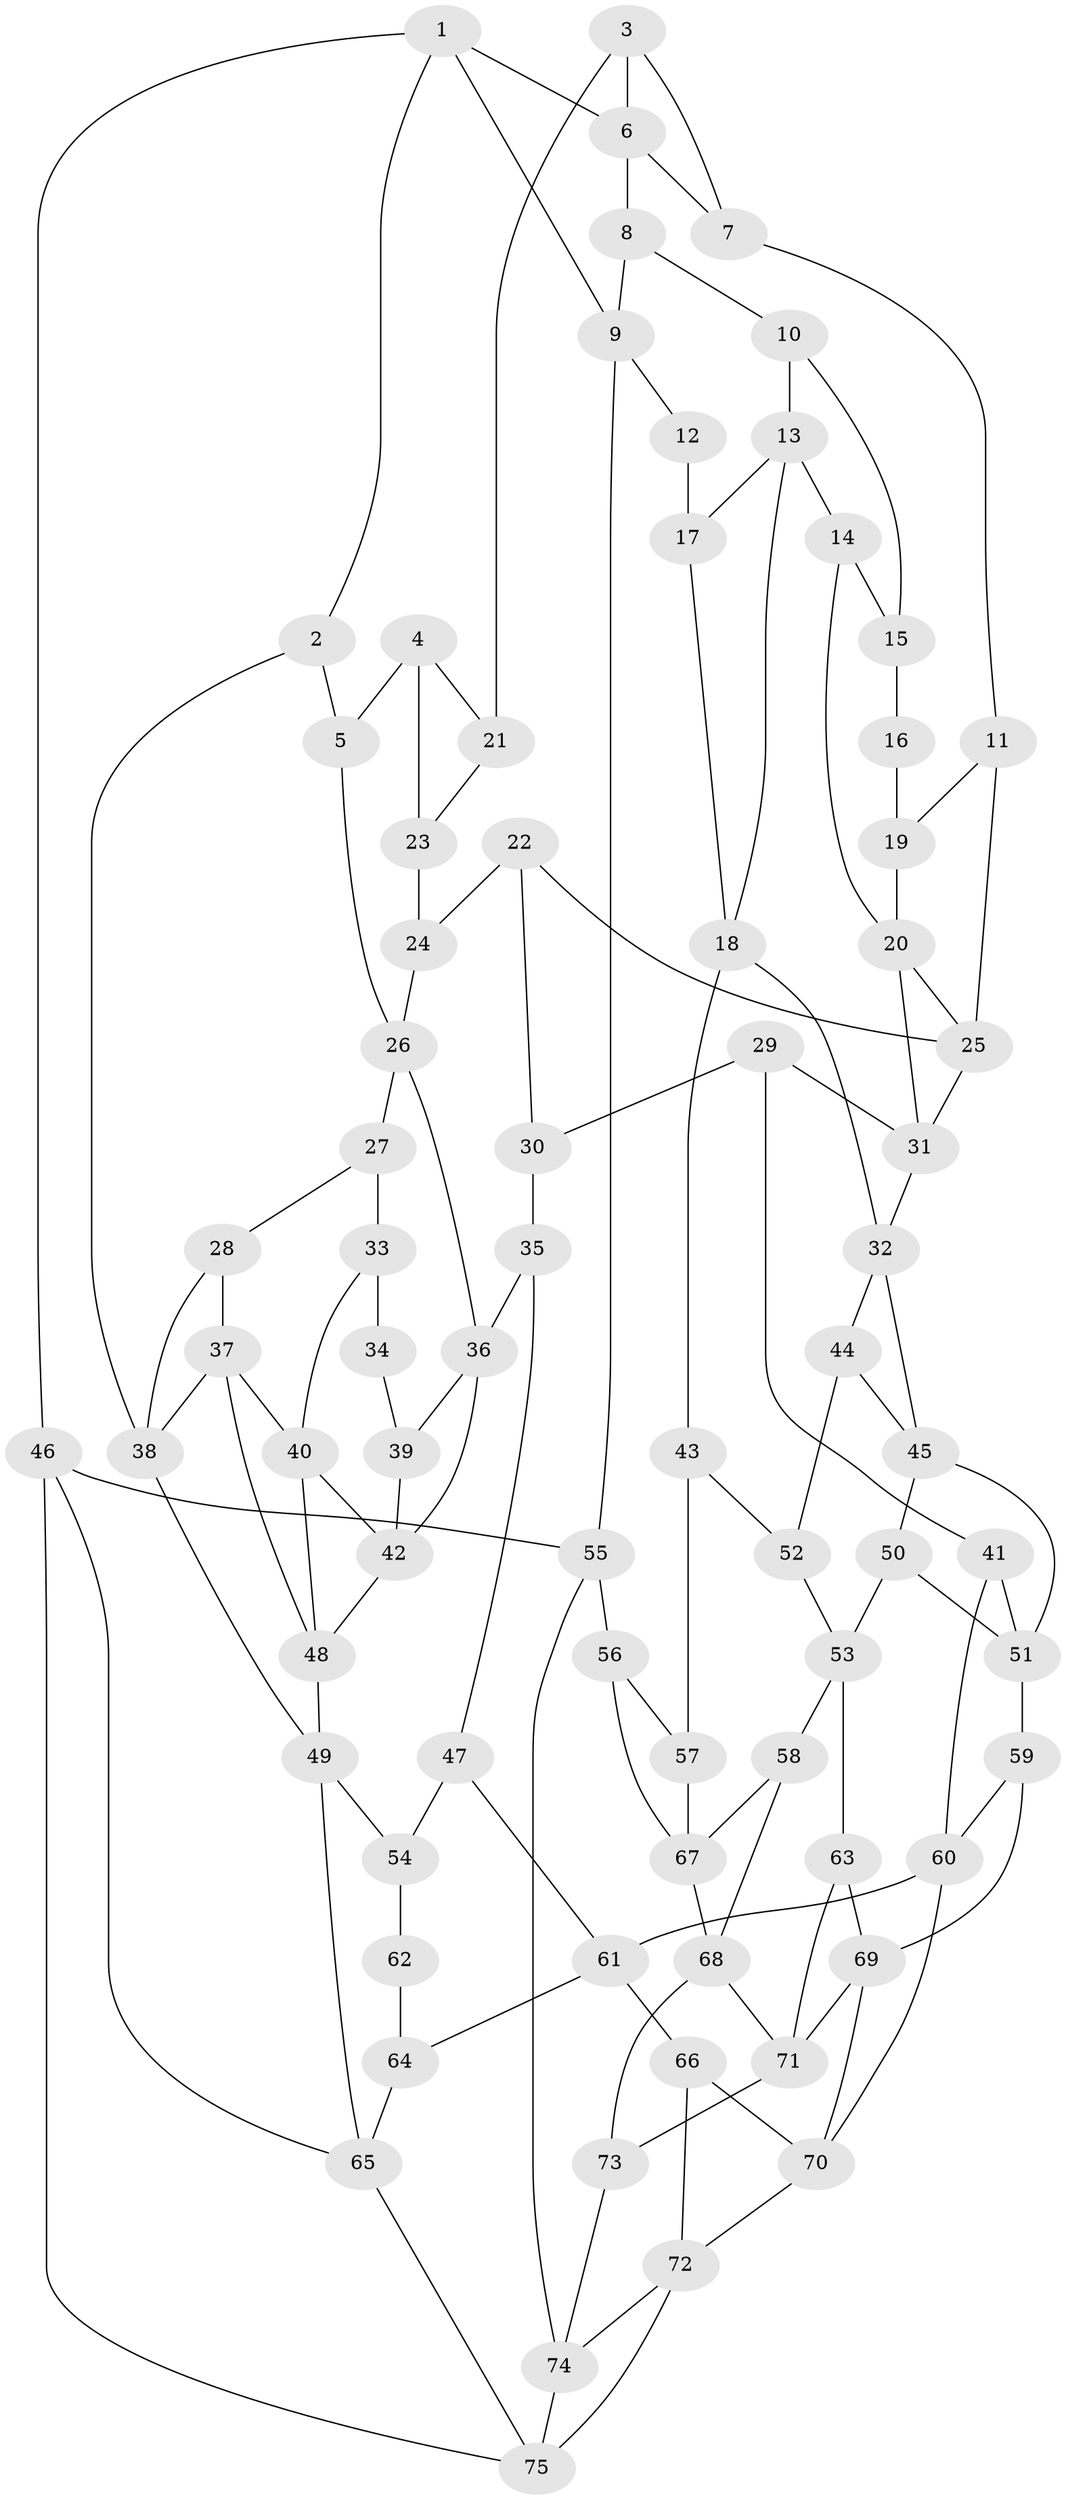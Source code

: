 // original degree distribution, {3: 0.024193548387096774, 4: 0.22580645161290322, 6: 0.22580645161290322, 5: 0.5241935483870968}
// Generated by graph-tools (version 1.1) at 2025/38/03/04/25 23:38:23]
// undirected, 75 vertices, 127 edges
graph export_dot {
  node [color=gray90,style=filled];
  1;
  2;
  3;
  4;
  5;
  6;
  7;
  8;
  9;
  10;
  11;
  12;
  13;
  14;
  15;
  16;
  17;
  18;
  19;
  20;
  21;
  22;
  23;
  24;
  25;
  26;
  27;
  28;
  29;
  30;
  31;
  32;
  33;
  34;
  35;
  36;
  37;
  38;
  39;
  40;
  41;
  42;
  43;
  44;
  45;
  46;
  47;
  48;
  49;
  50;
  51;
  52;
  53;
  54;
  55;
  56;
  57;
  58;
  59;
  60;
  61;
  62;
  63;
  64;
  65;
  66;
  67;
  68;
  69;
  70;
  71;
  72;
  73;
  74;
  75;
  1 -- 2 [weight=1.0];
  1 -- 6 [weight=1.0];
  1 -- 9 [weight=1.0];
  1 -- 46 [weight=1.0];
  2 -- 5 [weight=1.0];
  2 -- 38 [weight=1.0];
  3 -- 6 [weight=1.0];
  3 -- 7 [weight=1.0];
  3 -- 21 [weight=1.0];
  4 -- 5 [weight=1.0];
  4 -- 21 [weight=1.0];
  4 -- 23 [weight=1.0];
  5 -- 26 [weight=1.0];
  6 -- 7 [weight=1.0];
  6 -- 8 [weight=1.0];
  7 -- 11 [weight=1.0];
  8 -- 9 [weight=1.0];
  8 -- 10 [weight=1.0];
  9 -- 12 [weight=1.0];
  9 -- 55 [weight=1.0];
  10 -- 13 [weight=1.0];
  10 -- 15 [weight=1.0];
  11 -- 19 [weight=1.0];
  11 -- 25 [weight=1.0];
  12 -- 17 [weight=2.0];
  13 -- 14 [weight=1.0];
  13 -- 17 [weight=1.0];
  13 -- 18 [weight=1.0];
  14 -- 15 [weight=1.0];
  14 -- 20 [weight=1.0];
  15 -- 16 [weight=2.0];
  16 -- 19 [weight=2.0];
  17 -- 18 [weight=1.0];
  18 -- 32 [weight=1.0];
  18 -- 43 [weight=1.0];
  19 -- 20 [weight=1.0];
  20 -- 25 [weight=1.0];
  20 -- 31 [weight=1.0];
  21 -- 23 [weight=1.0];
  22 -- 24 [weight=1.0];
  22 -- 25 [weight=1.0];
  22 -- 30 [weight=1.0];
  23 -- 24 [weight=2.0];
  24 -- 26 [weight=1.0];
  25 -- 31 [weight=1.0];
  26 -- 27 [weight=1.0];
  26 -- 36 [weight=1.0];
  27 -- 28 [weight=1.0];
  27 -- 33 [weight=1.0];
  28 -- 37 [weight=1.0];
  28 -- 38 [weight=1.0];
  29 -- 30 [weight=1.0];
  29 -- 31 [weight=1.0];
  29 -- 41 [weight=1.0];
  30 -- 35 [weight=1.0];
  31 -- 32 [weight=1.0];
  32 -- 44 [weight=1.0];
  32 -- 45 [weight=1.0];
  33 -- 34 [weight=2.0];
  33 -- 40 [weight=1.0];
  34 -- 39 [weight=2.0];
  35 -- 36 [weight=1.0];
  35 -- 47 [weight=1.0];
  36 -- 39 [weight=1.0];
  36 -- 42 [weight=1.0];
  37 -- 38 [weight=1.0];
  37 -- 40 [weight=1.0];
  37 -- 48 [weight=1.0];
  38 -- 49 [weight=1.0];
  39 -- 42 [weight=1.0];
  40 -- 42 [weight=1.0];
  40 -- 48 [weight=1.0];
  41 -- 51 [weight=1.0];
  41 -- 60 [weight=1.0];
  42 -- 48 [weight=1.0];
  43 -- 52 [weight=1.0];
  43 -- 57 [weight=2.0];
  44 -- 45 [weight=1.0];
  44 -- 52 [weight=2.0];
  45 -- 50 [weight=1.0];
  45 -- 51 [weight=1.0];
  46 -- 55 [weight=1.0];
  46 -- 65 [weight=1.0];
  46 -- 75 [weight=1.0];
  47 -- 54 [weight=1.0];
  47 -- 61 [weight=1.0];
  48 -- 49 [weight=1.0];
  49 -- 54 [weight=1.0];
  49 -- 65 [weight=1.0];
  50 -- 51 [weight=1.0];
  50 -- 53 [weight=1.0];
  51 -- 59 [weight=1.0];
  52 -- 53 [weight=1.0];
  53 -- 58 [weight=1.0];
  53 -- 63 [weight=1.0];
  54 -- 62 [weight=2.0];
  55 -- 56 [weight=1.0];
  55 -- 74 [weight=1.0];
  56 -- 57 [weight=1.0];
  56 -- 67 [weight=1.0];
  57 -- 67 [weight=1.0];
  58 -- 67 [weight=1.0];
  58 -- 68 [weight=1.0];
  59 -- 60 [weight=1.0];
  59 -- 69 [weight=1.0];
  60 -- 61 [weight=1.0];
  60 -- 70 [weight=1.0];
  61 -- 64 [weight=1.0];
  61 -- 66 [weight=1.0];
  62 -- 64 [weight=2.0];
  63 -- 69 [weight=1.0];
  63 -- 71 [weight=1.0];
  64 -- 65 [weight=1.0];
  65 -- 75 [weight=1.0];
  66 -- 70 [weight=1.0];
  66 -- 72 [weight=1.0];
  67 -- 68 [weight=1.0];
  68 -- 71 [weight=1.0];
  68 -- 73 [weight=1.0];
  69 -- 70 [weight=1.0];
  69 -- 71 [weight=1.0];
  70 -- 72 [weight=1.0];
  71 -- 73 [weight=1.0];
  72 -- 74 [weight=1.0];
  72 -- 75 [weight=1.0];
  73 -- 74 [weight=1.0];
  74 -- 75 [weight=1.0];
}
